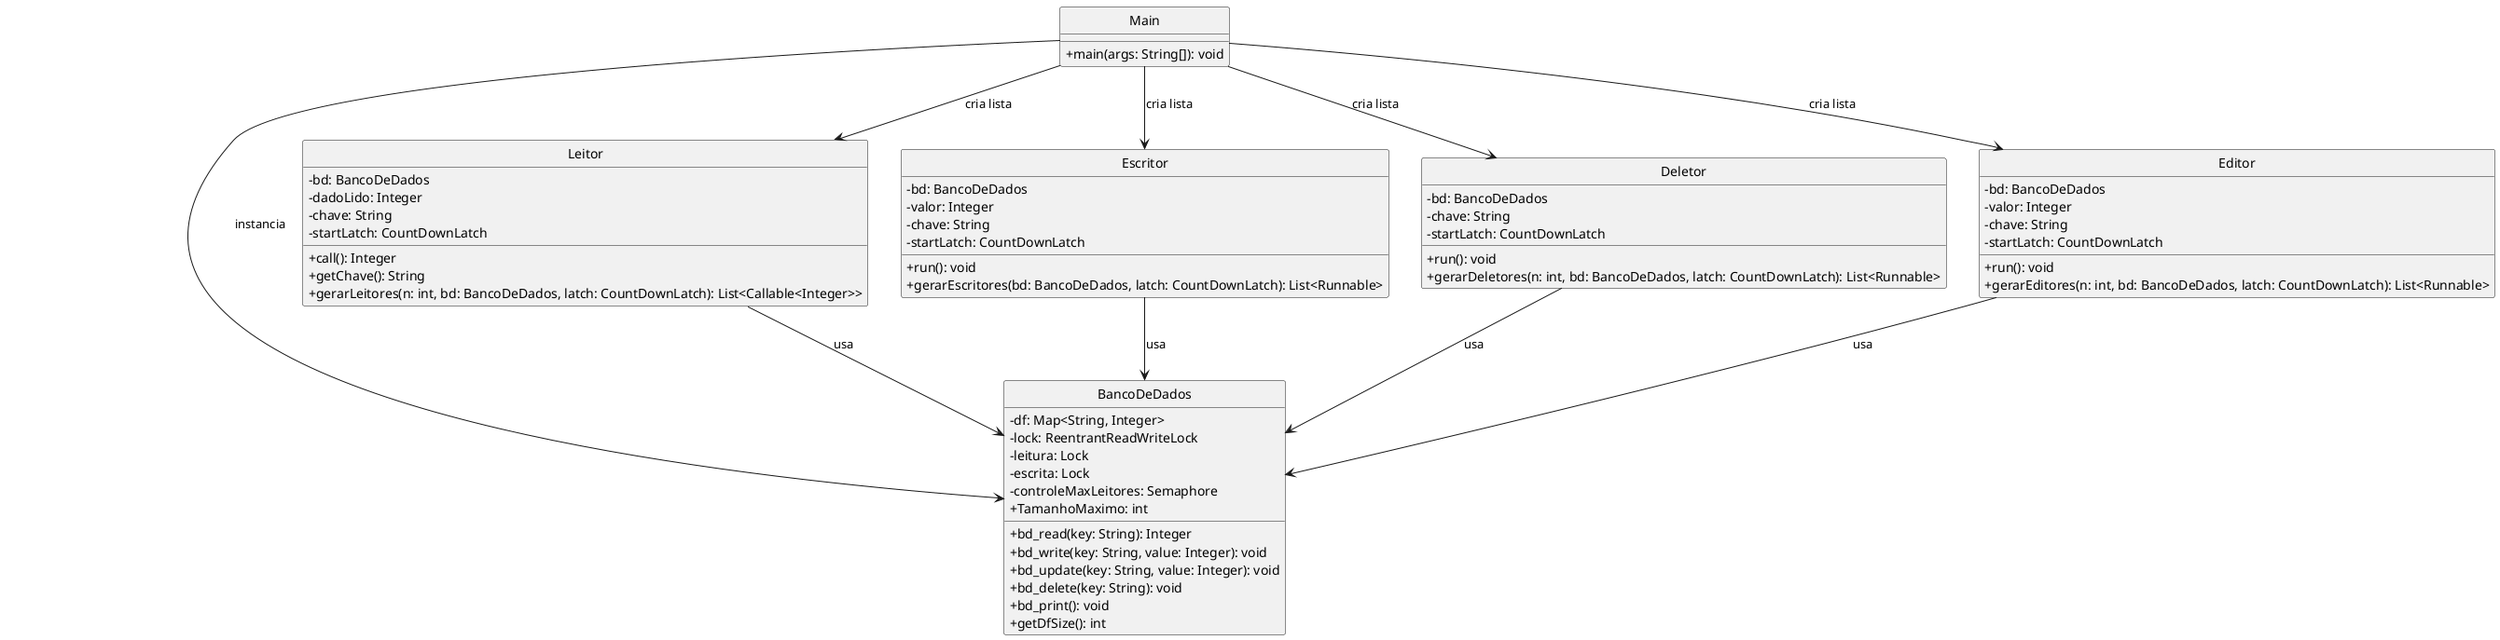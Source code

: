 @startuml NovoDiagrama
skinparam classAttributeIconSize 0
skinparam style strictuml

class Main {
    +main(args: String[]): void
}

class BancoDeDados {
    -df: Map<String, Integer>
    -lock: ReentrantReadWriteLock
    -leitura: Lock
    -escrita: Lock
    -controleMaxLeitores: Semaphore
    +TamanhoMaximo: int
    +bd_read(key: String): Integer
    +bd_write(key: String, value: Integer): void
    +bd_update(key: String, value: Integer): void
    +bd_delete(key: String): void
    +bd_print(): void
    +getDfSize(): int
}

class Leitor {
    -bd: BancoDeDados
    -dadoLido: Integer
    -chave: String
    -startLatch: CountDownLatch
    +call(): Integer
    +getChave(): String
    +gerarLeitores(n: int, bd: BancoDeDados, latch: CountDownLatch): List<Callable<Integer>>
}

class Escritor {
    -bd: BancoDeDados
    -valor: Integer
    -chave: String
    -startLatch: CountDownLatch
    +run(): void
    +gerarEscritores(bd: BancoDeDados, latch: CountDownLatch): List<Runnable>
}

class Deletor {
    -bd: BancoDeDados
    -chave: String
    -startLatch: CountDownLatch
    +run(): void
    +gerarDeletores(n: int, bd: BancoDeDados, latch: CountDownLatch): List<Runnable>
}

class Editor {
    -bd: BancoDeDados
    -valor: Integer
    -chave: String
    -startLatch: CountDownLatch
    +run(): void
    +gerarEditores(n: int, bd: BancoDeDados, latch: CountDownLatch): List<Runnable>
}

Leitor --> BancoDeDados : usa
Escritor --> BancoDeDados : usa
Deletor --> BancoDeDados : usa
Editor --> BancoDeDados : usa

Main --> BancoDeDados : instancia
Main --> Leitor : cria lista
Main --> Escritor : cria lista
Main --> Editor : cria lista
Main --> Deletor : cria lista

@enduml

